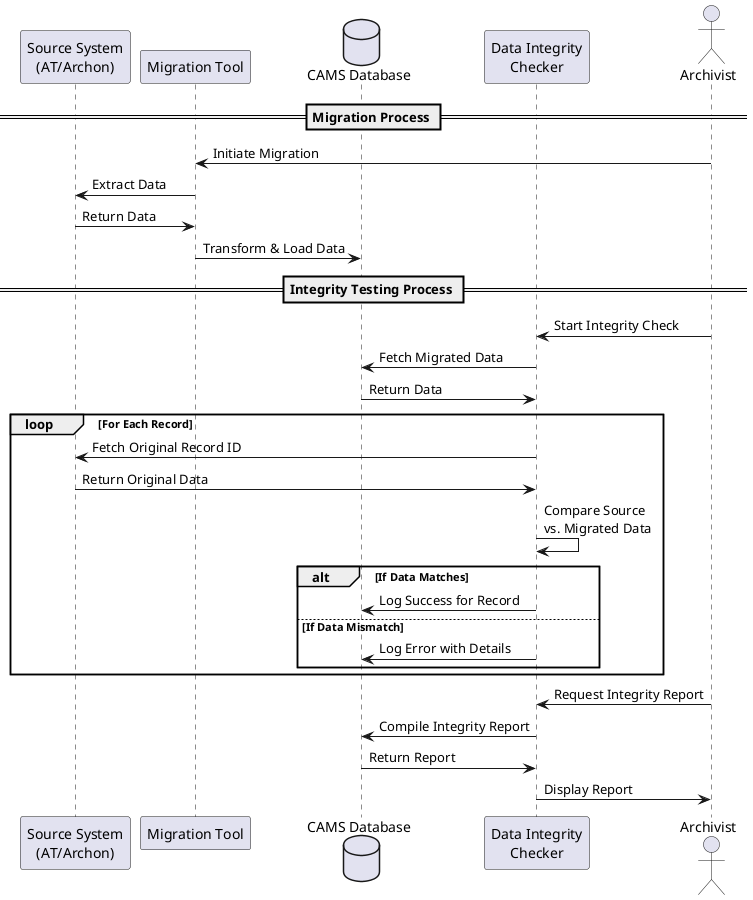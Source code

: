 @startuml
participant "Source System\n(AT/Archon)" as source
participant "Migration Tool" as tool
database "CAMS Database" as CAMSDB
participant "Data Integrity\nChecker" as checker
actor Archivist

== Migration Process ==
Archivist -> tool : Initiate Migration
tool -> source : Extract Data
source -> tool : Return Data
tool -> CAMSDB : Transform & Load Data

== Integrity Testing Process ==
Archivist -> checker : Start Integrity Check
checker -> CAMSDB : Fetch Migrated Data
CAMSDB -> checker : Return Data 

loop For Each Record
    checker -> source : Fetch Original Record ID
    source -> checker : Return Original Data
    checker -> checker : Compare Source\nvs. Migrated Data
    alt If Data Matches
        checker -> CAMSDB : Log Success for Record
    else If Data Mismatch
        checker -> CAMSDB : Log Error with Details
    end
end

Archivist -> checker : Request Integrity Report
checker -> CAMSDB : Compile Integrity Report
CAMSDB -> checker : Return Report
checker -> Archivist : Display Report

@enduml